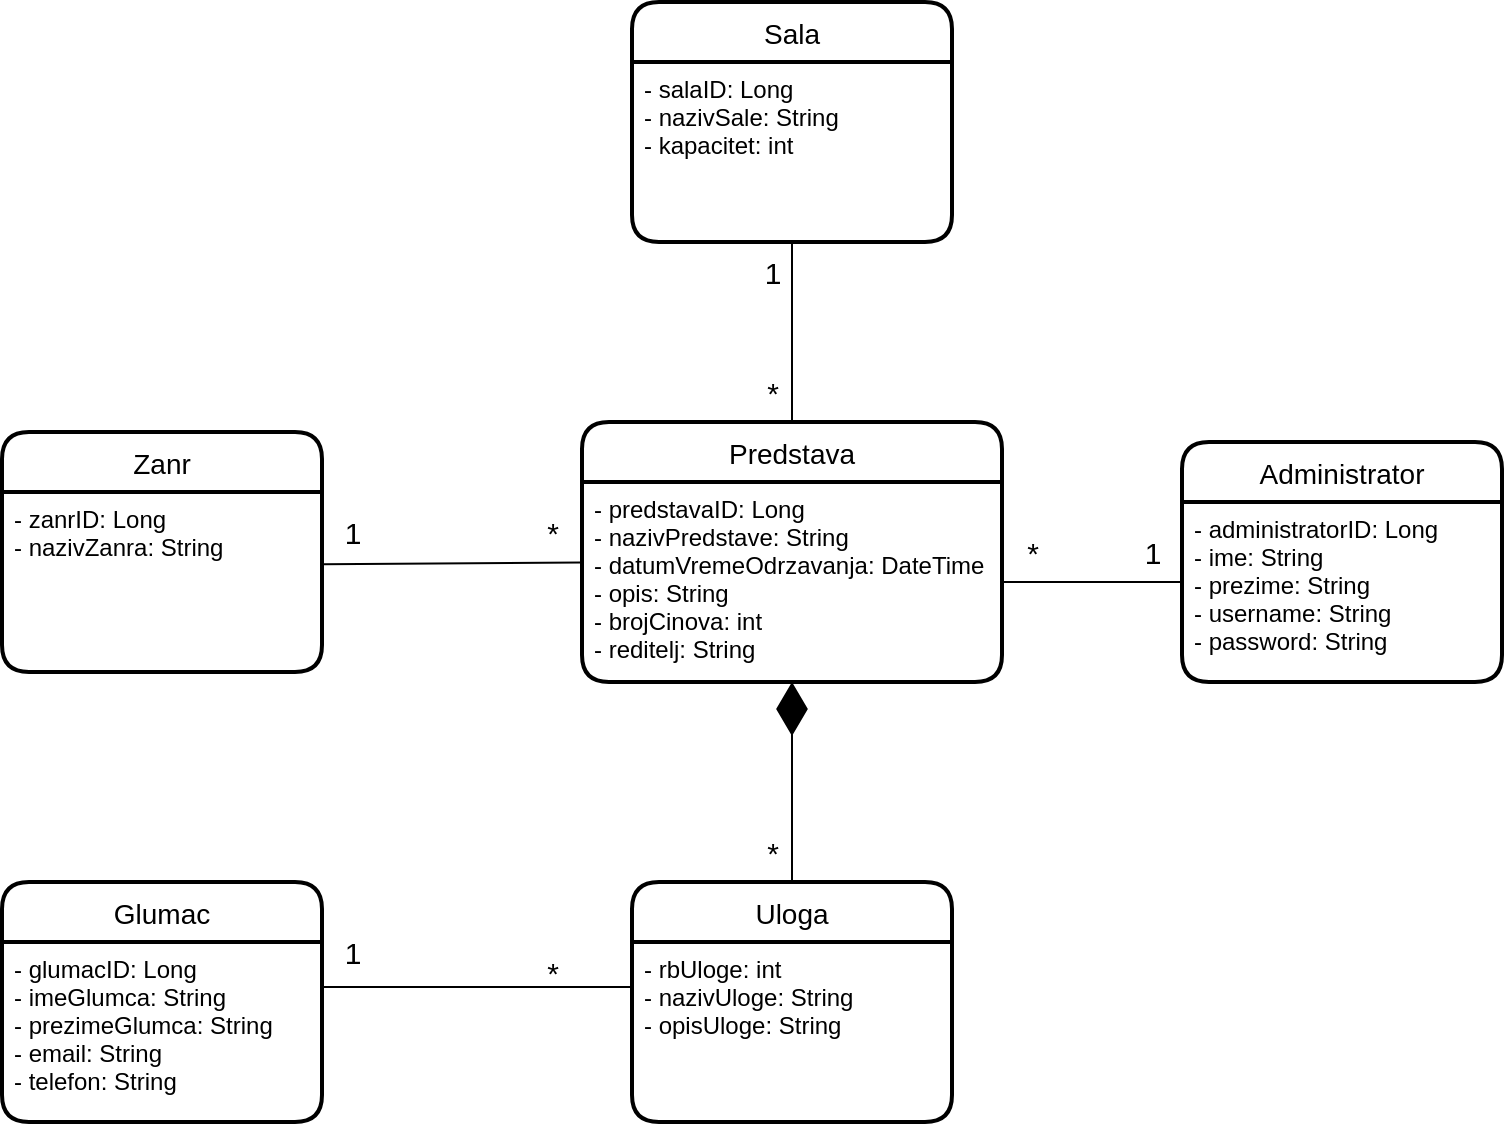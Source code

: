 <mxfile version="20.0.4" type="device"><diagram id="zmcK1Cpi4xRNu0ra3fBP" name="Page-1"><mxGraphModel dx="1221" dy="1744" grid="1" gridSize="10" guides="1" tooltips="1" connect="1" arrows="1" fold="1" page="1" pageScale="1" pageWidth="850" pageHeight="1100" math="0" shadow="0"><root><mxCell id="0"/><mxCell id="1" parent="0"/><mxCell id="nJYNZmvtTfWHT2RbQimj-1" value="Administrator" style="swimlane;childLayout=stackLayout;horizontal=1;startSize=30;horizontalStack=0;rounded=1;fontSize=14;fontStyle=0;strokeWidth=2;resizeParent=0;resizeLast=1;shadow=0;dashed=0;align=center;" vertex="1" parent="1"><mxGeometry x="680" y="220" width="160" height="120" as="geometry"/></mxCell><mxCell id="nJYNZmvtTfWHT2RbQimj-2" value="- administratorID: Long&#10;- ime: String&#10;- prezime: String&#10;- username: String&#10;- password: String" style="align=left;strokeColor=none;fillColor=none;spacingLeft=4;fontSize=12;verticalAlign=top;resizable=0;rotatable=0;part=1;" vertex="1" parent="nJYNZmvtTfWHT2RbQimj-1"><mxGeometry y="30" width="160" height="90" as="geometry"/></mxCell><mxCell id="nJYNZmvtTfWHT2RbQimj-3" value="Predstava" style="swimlane;childLayout=stackLayout;horizontal=1;startSize=30;horizontalStack=0;rounded=1;fontSize=14;fontStyle=0;strokeWidth=2;resizeParent=0;resizeLast=1;shadow=0;dashed=0;align=center;" vertex="1" parent="1"><mxGeometry x="380" y="210" width="210" height="130" as="geometry"/></mxCell><mxCell id="nJYNZmvtTfWHT2RbQimj-4" value="- predstavaID: Long&#10;- nazivPredstave: String&#10;- datumVremeOdrzavanja: DateTime&#10;- opis: String&#10;- brojCinova: int&#10;- reditelj: String" style="align=left;strokeColor=none;fillColor=none;spacingLeft=4;fontSize=12;verticalAlign=top;resizable=0;rotatable=0;part=1;" vertex="1" parent="nJYNZmvtTfWHT2RbQimj-3"><mxGeometry y="30" width="210" height="100" as="geometry"/></mxCell><mxCell id="nJYNZmvtTfWHT2RbQimj-5" value="Uloga" style="swimlane;childLayout=stackLayout;horizontal=1;startSize=30;horizontalStack=0;rounded=1;fontSize=14;fontStyle=0;strokeWidth=2;resizeParent=0;resizeLast=1;shadow=0;dashed=0;align=center;" vertex="1" parent="1"><mxGeometry x="405" y="440" width="160" height="120" as="geometry"/></mxCell><mxCell id="nJYNZmvtTfWHT2RbQimj-6" value="- rbUloge: int&#10;- nazivUloge: String&#10;- opisUloge: String" style="align=left;strokeColor=none;fillColor=none;spacingLeft=4;fontSize=12;verticalAlign=top;resizable=0;rotatable=0;part=1;" vertex="1" parent="nJYNZmvtTfWHT2RbQimj-5"><mxGeometry y="30" width="160" height="90" as="geometry"/></mxCell><mxCell id="nJYNZmvtTfWHT2RbQimj-7" value="Zanr" style="swimlane;childLayout=stackLayout;horizontal=1;startSize=30;horizontalStack=0;rounded=1;fontSize=14;fontStyle=0;strokeWidth=2;resizeParent=0;resizeLast=1;shadow=0;dashed=0;align=center;" vertex="1" parent="1"><mxGeometry x="90" y="215" width="160" height="120" as="geometry"/></mxCell><mxCell id="nJYNZmvtTfWHT2RbQimj-8" value="- zanrID: Long&#10;- nazivZanra: String" style="align=left;strokeColor=none;fillColor=none;spacingLeft=4;fontSize=12;verticalAlign=top;resizable=0;rotatable=0;part=1;" vertex="1" parent="nJYNZmvtTfWHT2RbQimj-7"><mxGeometry y="30" width="160" height="90" as="geometry"/></mxCell><mxCell id="nJYNZmvtTfWHT2RbQimj-9" value="Glumac" style="swimlane;childLayout=stackLayout;horizontal=1;startSize=30;horizontalStack=0;rounded=1;fontSize=14;fontStyle=0;strokeWidth=2;resizeParent=0;resizeLast=1;shadow=0;dashed=0;align=center;" vertex="1" parent="1"><mxGeometry x="90" y="440" width="160" height="120" as="geometry"/></mxCell><mxCell id="nJYNZmvtTfWHT2RbQimj-10" value="- glumacID: Long&#10;- imeGlumca: String&#10;- prezimeGlumca: String&#10;- email: String&#10;- telefon: String" style="align=left;strokeColor=none;fillColor=none;spacingLeft=4;fontSize=12;verticalAlign=top;resizable=0;rotatable=0;part=1;" vertex="1" parent="nJYNZmvtTfWHT2RbQimj-9"><mxGeometry y="30" width="160" height="90" as="geometry"/></mxCell><mxCell id="nJYNZmvtTfWHT2RbQimj-11" value="Sala" style="swimlane;childLayout=stackLayout;horizontal=1;startSize=30;horizontalStack=0;rounded=1;fontSize=14;fontStyle=0;strokeWidth=2;resizeParent=0;resizeLast=1;shadow=0;dashed=0;align=center;" vertex="1" parent="1"><mxGeometry x="405" width="160" height="120" as="geometry"/></mxCell><mxCell id="nJYNZmvtTfWHT2RbQimj-12" value="- salaID: Long&#10;- nazivSale: String&#10;- kapacitet: int" style="align=left;strokeColor=none;fillColor=none;spacingLeft=4;fontSize=12;verticalAlign=top;resizable=0;rotatable=0;part=1;" vertex="1" parent="nJYNZmvtTfWHT2RbQimj-11"><mxGeometry y="30" width="160" height="90" as="geometry"/></mxCell><mxCell id="nJYNZmvtTfWHT2RbQimj-13" value="" style="endArrow=none;html=1;rounded=0;exitX=1;exitY=0.402;exitDx=0;exitDy=0;exitPerimeter=0;entryX=-0.002;entryY=0.402;entryDx=0;entryDy=0;entryPerimeter=0;" edge="1" parent="1" source="nJYNZmvtTfWHT2RbQimj-8" target="nJYNZmvtTfWHT2RbQimj-4"><mxGeometry relative="1" as="geometry"><mxPoint x="330" y="360" as="sourcePoint"/><mxPoint x="490" y="360" as="targetPoint"/></mxGeometry></mxCell><mxCell id="nJYNZmvtTfWHT2RbQimj-14" value="" style="endArrow=none;html=1;rounded=0;exitX=0.5;exitY=1;exitDx=0;exitDy=0;entryX=0.5;entryY=0;entryDx=0;entryDy=0;" edge="1" parent="1" source="nJYNZmvtTfWHT2RbQimj-12" target="nJYNZmvtTfWHT2RbQimj-3"><mxGeometry relative="1" as="geometry"><mxPoint x="260" y="296.18" as="sourcePoint"/><mxPoint x="389.68" y="296.18" as="targetPoint"/></mxGeometry></mxCell><mxCell id="nJYNZmvtTfWHT2RbQimj-16" value="" style="endArrow=none;html=1;rounded=0;" edge="1" parent="1" target="nJYNZmvtTfWHT2RbQimj-4"><mxGeometry relative="1" as="geometry"><mxPoint x="680" y="290" as="sourcePoint"/><mxPoint x="650" y="200" as="targetPoint"/></mxGeometry></mxCell><mxCell id="nJYNZmvtTfWHT2RbQimj-17" value="" style="endArrow=none;html=1;rounded=0;exitX=0;exitY=0.25;exitDx=0;exitDy=0;entryX=1;entryY=0.25;entryDx=0;entryDy=0;" edge="1" parent="1" source="nJYNZmvtTfWHT2RbQimj-6" target="nJYNZmvtTfWHT2RbQimj-10"><mxGeometry relative="1" as="geometry"><mxPoint x="681.6" y="295.37" as="sourcePoint"/><mxPoint x="552.08" y="294.56" as="targetPoint"/></mxGeometry></mxCell><mxCell id="nJYNZmvtTfWHT2RbQimj-18" value="" style="endArrow=diamondThin;endFill=1;endSize=24;html=1;rounded=0;exitX=0.5;exitY=0;exitDx=0;exitDy=0;entryX=0.5;entryY=1;entryDx=0;entryDy=0;" edge="1" parent="1" source="nJYNZmvtTfWHT2RbQimj-5" target="nJYNZmvtTfWHT2RbQimj-4"><mxGeometry width="160" relative="1" as="geometry"><mxPoint x="330" y="360" as="sourcePoint"/><mxPoint x="490" y="360" as="targetPoint"/></mxGeometry></mxCell><mxCell id="nJYNZmvtTfWHT2RbQimj-19" value="1" style="text;html=1;align=center;verticalAlign=middle;resizable=0;points=[];autosize=1;strokeColor=none;fillColor=none;fontSize=15;" vertex="1" parent="1"><mxGeometry x="650" y="260" width="30" height="30" as="geometry"/></mxCell><mxCell id="nJYNZmvtTfWHT2RbQimj-20" value="1" style="text;html=1;align=center;verticalAlign=middle;resizable=0;points=[];autosize=1;strokeColor=none;fillColor=none;fontSize=15;" vertex="1" parent="1"><mxGeometry x="460" y="120" width="30" height="30" as="geometry"/></mxCell><mxCell id="nJYNZmvtTfWHT2RbQimj-21" value="1" style="text;html=1;align=center;verticalAlign=middle;resizable=0;points=[];autosize=1;strokeColor=none;fillColor=none;fontSize=15;" vertex="1" parent="1"><mxGeometry x="250" y="250" width="30" height="30" as="geometry"/></mxCell><mxCell id="nJYNZmvtTfWHT2RbQimj-22" value="1" style="text;html=1;align=center;verticalAlign=middle;resizable=0;points=[];autosize=1;strokeColor=none;fillColor=none;fontSize=15;" vertex="1" parent="1"><mxGeometry x="250" y="460" width="30" height="30" as="geometry"/></mxCell><mxCell id="nJYNZmvtTfWHT2RbQimj-23" value="*" style="text;html=1;align=center;verticalAlign=middle;resizable=0;points=[];autosize=1;strokeColor=none;fillColor=none;fontSize=15;" vertex="1" parent="1"><mxGeometry x="460" y="180" width="30" height="30" as="geometry"/></mxCell><mxCell id="nJYNZmvtTfWHT2RbQimj-24" value="*" style="text;html=1;align=center;verticalAlign=middle;resizable=0;points=[];autosize=1;strokeColor=none;fillColor=none;fontSize=15;" vertex="1" parent="1"><mxGeometry x="590" y="260" width="30" height="30" as="geometry"/></mxCell><mxCell id="nJYNZmvtTfWHT2RbQimj-25" value="*" style="text;html=1;align=center;verticalAlign=middle;resizable=0;points=[];autosize=1;strokeColor=none;fillColor=none;fontSize=15;" vertex="1" parent="1"><mxGeometry x="350" y="250" width="30" height="30" as="geometry"/></mxCell><mxCell id="nJYNZmvtTfWHT2RbQimj-26" value="*" style="text;html=1;align=center;verticalAlign=middle;resizable=0;points=[];autosize=1;strokeColor=none;fillColor=none;fontSize=15;" vertex="1" parent="1"><mxGeometry x="460" y="410" width="30" height="30" as="geometry"/></mxCell><mxCell id="nJYNZmvtTfWHT2RbQimj-27" value="*" style="text;html=1;align=center;verticalAlign=middle;resizable=0;points=[];autosize=1;strokeColor=none;fillColor=none;fontSize=15;" vertex="1" parent="1"><mxGeometry x="350" y="470" width="30" height="30" as="geometry"/></mxCell></root></mxGraphModel></diagram></mxfile>